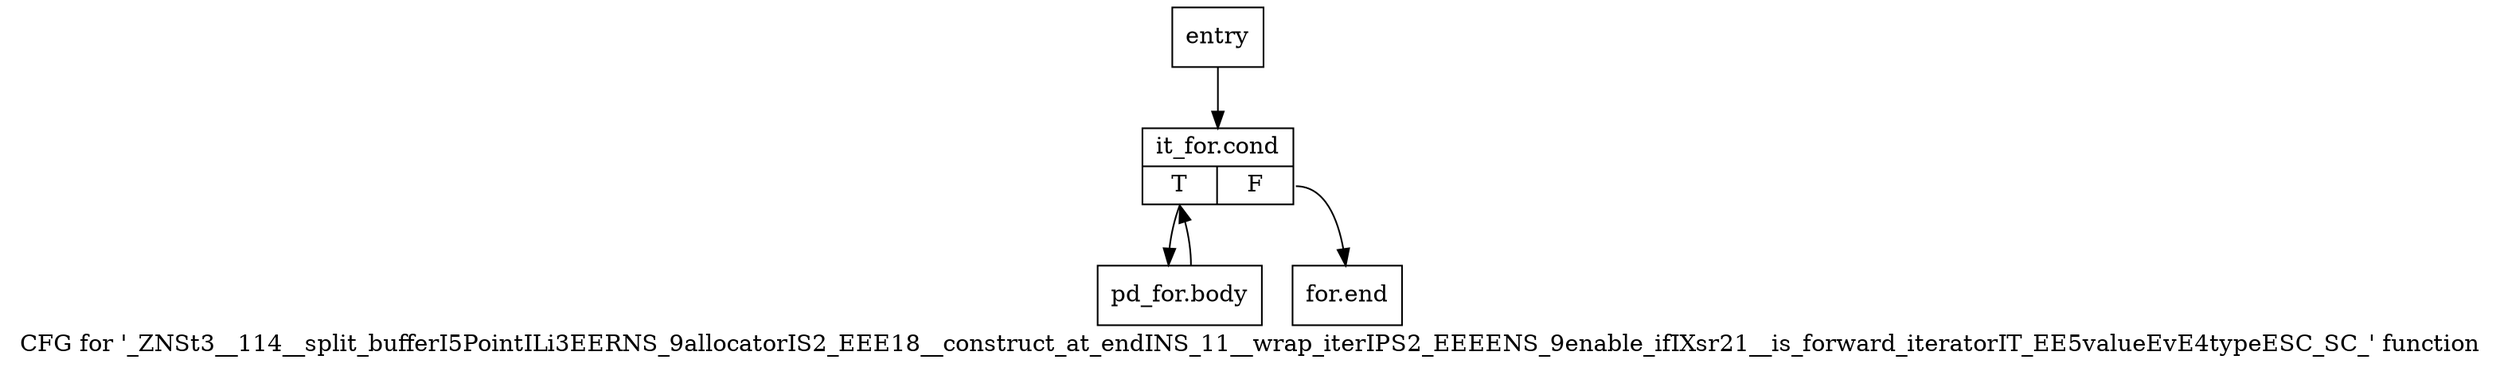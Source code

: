 digraph "CFG for '_ZNSt3__114__split_bufferI5PointILi3EERNS_9allocatorIS2_EEE18__construct_at_endINS_11__wrap_iterIPS2_EEEENS_9enable_ifIXsr21__is_forward_iteratorIT_EE5valueEvE4typeESC_SC_' function" {
	label="CFG for '_ZNSt3__114__split_bufferI5PointILi3EERNS_9allocatorIS2_EEE18__construct_at_endINS_11__wrap_iterIPS2_EEEENS_9enable_ifIXsr21__is_forward_iteratorIT_EE5valueEvE4typeESC_SC_' function";

	Node0x60b4860 [shape=record,label="{entry}"];
	Node0x60b4860 -> Node0x60b48b0;
	Node0x60b48b0 [shape=record,label="{it_for.cond|{<s0>T|<s1>F}}"];
	Node0x60b48b0:s0 -> Node0x60b4900;
	Node0x60b48b0:s1 -> Node0x60b4950;
	Node0x60b4900 [shape=record,label="{pd_for.body}"];
	Node0x60b4900 -> Node0x60b48b0;
	Node0x60b4950 [shape=record,label="{for.end}"];
}
